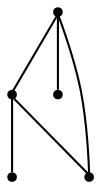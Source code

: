 digraph G {
0 [shape=point, label="1"];
1 [shape=point, label="2"];
2 [shape=point, label="3"];
3 [shape=point, label="4"];
4 [shape=point, label="5"];
0 -> 1 [ dir="none"];
0 -> 2 [ dir="none"];
0 -> 3 [ dir="none"];
1 -> 3 [ dir="none"];
1 -> 4 [ dir="none"];
}
